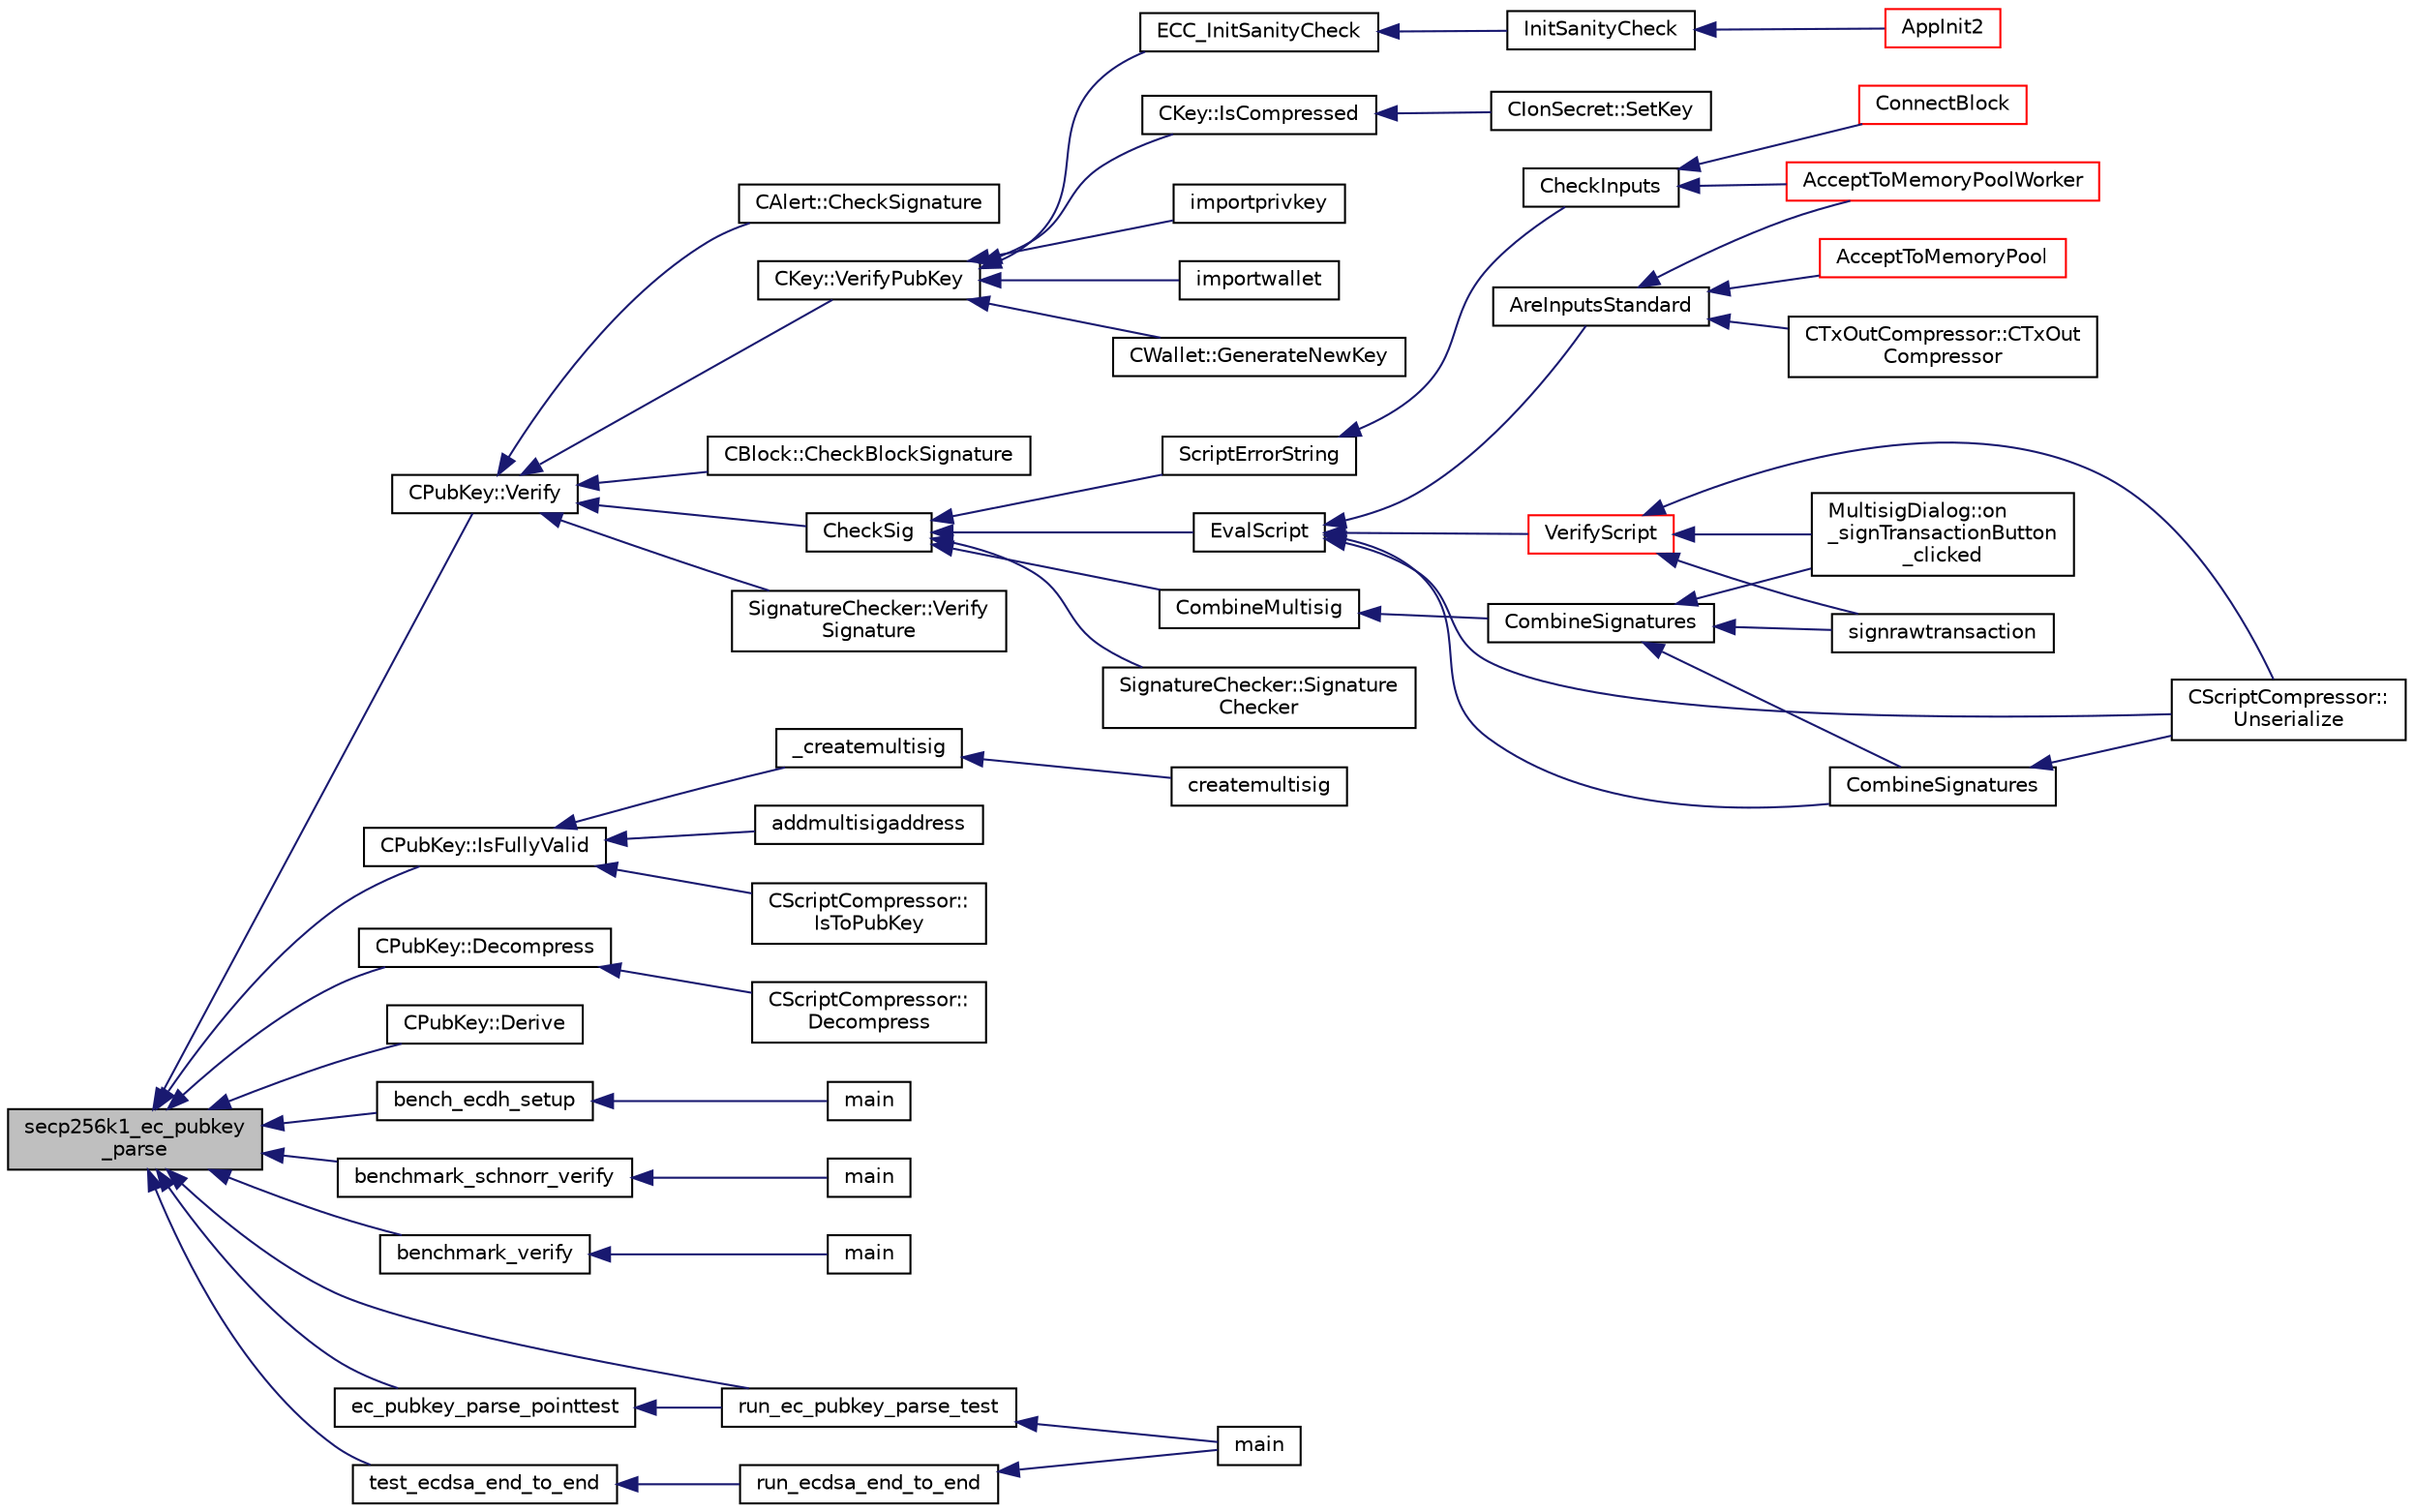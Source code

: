 digraph "secp256k1_ec_pubkey_parse"
{
  edge [fontname="Helvetica",fontsize="10",labelfontname="Helvetica",labelfontsize="10"];
  node [fontname="Helvetica",fontsize="10",shape=record];
  rankdir="LR";
  Node274 [label="secp256k1_ec_pubkey\l_parse",height=0.2,width=0.4,color="black", fillcolor="grey75", style="filled", fontcolor="black"];
  Node274 -> Node275 [dir="back",color="midnightblue",fontsize="10",style="solid",fontname="Helvetica"];
  Node275 [label="CPubKey::Verify",height=0.2,width=0.4,color="black", fillcolor="white", style="filled",URL="$da/d4e/class_c_pub_key.html#a5b3fef213b227394ca9d0a1e3baa957e"];
  Node275 -> Node276 [dir="back",color="midnightblue",fontsize="10",style="solid",fontname="Helvetica"];
  Node276 [label="CAlert::CheckSignature",height=0.2,width=0.4,color="black", fillcolor="white", style="filled",URL="$db/dff/class_c_alert.html#a862d9fb7ebdfc0483b30862d2a75d527"];
  Node275 -> Node277 [dir="back",color="midnightblue",fontsize="10",style="solid",fontname="Helvetica"];
  Node277 [label="CKey::VerifyPubKey",height=0.2,width=0.4,color="black", fillcolor="white", style="filled",URL="$d2/d63/class_c_key.html#ac53425b8d0f89067bce781c485101b20",tooltip="Verify thoroughly whether a private key and a public key match. "];
  Node277 -> Node278 [dir="back",color="midnightblue",fontsize="10",style="solid",fontname="Helvetica"];
  Node278 [label="ECC_InitSanityCheck",height=0.2,width=0.4,color="black", fillcolor="white", style="filled",URL="$de/de5/key_8h.html#a55cc40f04bf887c1000667caccb0684a",tooltip="Check that required EC support is available at runtime. "];
  Node278 -> Node279 [dir="back",color="midnightblue",fontsize="10",style="solid",fontname="Helvetica"];
  Node279 [label="InitSanityCheck",height=0.2,width=0.4,color="black", fillcolor="white", style="filled",URL="$d0/dc9/init_8cpp.html#a878797b40fb8eb0d7f330a41d7742d11",tooltip="Sanity checks Ensure that Ion is running in a usable environment with all necessary library support..."];
  Node279 -> Node280 [dir="back",color="midnightblue",fontsize="10",style="solid",fontname="Helvetica"];
  Node280 [label="AppInit2",height=0.2,width=0.4,color="red", fillcolor="white", style="filled",URL="$d8/dc0/init_8h.html#a1a4c1bfbf6ba1db77e988b89b9cadfd3",tooltip="Initialize ion. "];
  Node277 -> Node284 [dir="back",color="midnightblue",fontsize="10",style="solid",fontname="Helvetica"];
  Node284 [label="CKey::IsCompressed",height=0.2,width=0.4,color="black", fillcolor="white", style="filled",URL="$d2/d63/class_c_key.html#a96b017433a65335775cf3807d73f85ce"];
  Node284 -> Node285 [dir="back",color="midnightblue",fontsize="10",style="solid",fontname="Helvetica"];
  Node285 [label="CIonSecret::SetKey",height=0.2,width=0.4,color="black", fillcolor="white", style="filled",URL="$d3/d88/class_c_ion_secret.html#af28cc32f79cc793418e810e8ae12e25e"];
  Node277 -> Node286 [dir="back",color="midnightblue",fontsize="10",style="solid",fontname="Helvetica"];
  Node286 [label="importprivkey",height=0.2,width=0.4,color="black", fillcolor="white", style="filled",URL="$dc/dbf/rpcdump_8cpp.html#a3a6fdb974fce01220a895393d444e981"];
  Node277 -> Node287 [dir="back",color="midnightblue",fontsize="10",style="solid",fontname="Helvetica"];
  Node287 [label="importwallet",height=0.2,width=0.4,color="black", fillcolor="white", style="filled",URL="$dc/dbf/rpcdump_8cpp.html#a2566d5c9dd1938b74e70398cdb3ac5c1"];
  Node277 -> Node288 [dir="back",color="midnightblue",fontsize="10",style="solid",fontname="Helvetica"];
  Node288 [label="CWallet::GenerateNewKey",height=0.2,width=0.4,color="black", fillcolor="white", style="filled",URL="$d2/de5/class_c_wallet.html#a061fe7f54f80ec40f856b3e6365c2f4a"];
  Node275 -> Node289 [dir="back",color="midnightblue",fontsize="10",style="solid",fontname="Helvetica"];
  Node289 [label="CBlock::CheckBlockSignature",height=0.2,width=0.4,color="black", fillcolor="white", style="filled",URL="$d3/d51/class_c_block.html#a2ff0deeda85c23cde1a78365d6fc6c2c"];
  Node275 -> Node290 [dir="back",color="midnightblue",fontsize="10",style="solid",fontname="Helvetica"];
  Node290 [label="CheckSig",height=0.2,width=0.4,color="black", fillcolor="white", style="filled",URL="$dd/d0f/script_8cpp.html#af1a7eb0123f11ad1154249f4a4c1a9d1"];
  Node290 -> Node291 [dir="back",color="midnightblue",fontsize="10",style="solid",fontname="Helvetica"];
  Node291 [label="ScriptErrorString",height=0.2,width=0.4,color="black", fillcolor="white", style="filled",URL="$de/d7f/script_8h.html#a5a9f070c3285c528226eef27820d9aa9"];
  Node291 -> Node292 [dir="back",color="midnightblue",fontsize="10",style="solid",fontname="Helvetica"];
  Node292 [label="CheckInputs",height=0.2,width=0.4,color="black", fillcolor="white", style="filled",URL="$dd/d7d/validation_8cpp.html#a48897c72856156ef5606fc27fe1954f3",tooltip="Check whether all inputs of this transaction are valid (no double spends, scripts & sigs..."];
  Node292 -> Node293 [dir="back",color="midnightblue",fontsize="10",style="solid",fontname="Helvetica"];
  Node293 [label="AcceptToMemoryPoolWorker",height=0.2,width=0.4,color="red", fillcolor="white", style="filled",URL="$dd/d7d/validation_8cpp.html#a274b0623037c72315662a07ecf760176"];
  Node292 -> Node304 [dir="back",color="midnightblue",fontsize="10",style="solid",fontname="Helvetica"];
  Node304 [label="ConnectBlock",height=0.2,width=0.4,color="red", fillcolor="white", style="filled",URL="$dd/d7d/validation_8cpp.html#afafbb35ee38b98e832fcb8b159942055",tooltip="Apply the effects of this block (with given index) on the UTXO set represented by coins..."];
  Node290 -> Node320 [dir="back",color="midnightblue",fontsize="10",style="solid",fontname="Helvetica"];
  Node320 [label="EvalScript",height=0.2,width=0.4,color="black", fillcolor="white", style="filled",URL="$de/d7f/script_8h.html#a7f55c113b0164f50f214d94996b6b02a"];
  Node320 -> Node321 [dir="back",color="midnightblue",fontsize="10",style="solid",fontname="Helvetica"];
  Node321 [label="AreInputsStandard",height=0.2,width=0.4,color="black", fillcolor="white", style="filled",URL="$d4/dbf/main_8h.html#a29901e539b487e09c90ff90c7560bd9d",tooltip="Check for standard transaction types. "];
  Node321 -> Node322 [dir="back",color="midnightblue",fontsize="10",style="solid",fontname="Helvetica"];
  Node322 [label="AcceptToMemoryPool",height=0.2,width=0.4,color="red", fillcolor="white", style="filled",URL="$d4/dbf/main_8h.html#addea0e425b693b4c1be712c3ead94568",tooltip="(try to) add transaction to memory pool "];
  Node321 -> Node394 [dir="back",color="midnightblue",fontsize="10",style="solid",fontname="Helvetica"];
  Node394 [label="CTxOutCompressor::CTxOut\lCompressor",height=0.2,width=0.4,color="black", fillcolor="white", style="filled",URL="$d9/d8d/class_c_tx_out_compressor.html#a38ef1033989cd003de65598620d15cea"];
  Node321 -> Node293 [dir="back",color="midnightblue",fontsize="10",style="solid",fontname="Helvetica"];
  Node320 -> Node395 [dir="back",color="midnightblue",fontsize="10",style="solid",fontname="Helvetica"];
  Node395 [label="VerifyScript",height=0.2,width=0.4,color="red", fillcolor="white", style="filled",URL="$de/d7f/script_8h.html#a995f521b6ca4a8bfbd02d4cfe226feb6"];
  Node395 -> Node396 [dir="back",color="midnightblue",fontsize="10",style="solid",fontname="Helvetica"];
  Node396 [label="MultisigDialog::on\l_signTransactionButton\l_clicked",height=0.2,width=0.4,color="black", fillcolor="white", style="filled",URL="$d4/df4/class_multisig_dialog.html#ad277ce76887dfbbec511486d3c1d2bc4"];
  Node395 -> Node397 [dir="back",color="midnightblue",fontsize="10",style="solid",fontname="Helvetica"];
  Node397 [label="signrawtransaction",height=0.2,width=0.4,color="black", fillcolor="white", style="filled",URL="$dc/da8/rpcrawtransaction_8cpp.html#aa0d151e35c0ad5ec82df451a833aeadb"];
  Node395 -> Node400 [dir="back",color="midnightblue",fontsize="10",style="solid",fontname="Helvetica"];
  Node400 [label="CScriptCompressor::\lUnserialize",height=0.2,width=0.4,color="black", fillcolor="white", style="filled",URL="$d3/dfb/class_c_script_compressor.html#a016fa6e3d2735d95fcf773271da073d5"];
  Node320 -> Node456 [dir="back",color="midnightblue",fontsize="10",style="solid",fontname="Helvetica"];
  Node456 [label="CombineSignatures",height=0.2,width=0.4,color="black", fillcolor="white", style="filled",URL="$de/d7f/script_8h.html#af2e061fe8f5ec7708f28db4628ff5c10"];
  Node456 -> Node400 [dir="back",color="midnightblue",fontsize="10",style="solid",fontname="Helvetica"];
  Node320 -> Node400 [dir="back",color="midnightblue",fontsize="10",style="solid",fontname="Helvetica"];
  Node290 -> Node457 [dir="back",color="midnightblue",fontsize="10",style="solid",fontname="Helvetica"];
  Node457 [label="CombineMultisig",height=0.2,width=0.4,color="black", fillcolor="white", style="filled",URL="$dd/d0f/script_8cpp.html#a1d62cd216f093d9e80a7e34d8b866021"];
  Node457 -> Node458 [dir="back",color="midnightblue",fontsize="10",style="solid",fontname="Helvetica"];
  Node458 [label="CombineSignatures",height=0.2,width=0.4,color="black", fillcolor="white", style="filled",URL="$dd/d0f/script_8cpp.html#a79ba74edb86e8e00eef84202dd5dea43"];
  Node458 -> Node396 [dir="back",color="midnightblue",fontsize="10",style="solid",fontname="Helvetica"];
  Node458 -> Node397 [dir="back",color="midnightblue",fontsize="10",style="solid",fontname="Helvetica"];
  Node458 -> Node456 [dir="back",color="midnightblue",fontsize="10",style="solid",fontname="Helvetica"];
  Node290 -> Node459 [dir="back",color="midnightblue",fontsize="10",style="solid",fontname="Helvetica"];
  Node459 [label="SignatureChecker::Signature\lChecker",height=0.2,width=0.4,color="black", fillcolor="white", style="filled",URL="$da/d89/class_signature_checker.html#a698e6832345449c494a12960f173d6a1"];
  Node275 -> Node460 [dir="back",color="midnightblue",fontsize="10",style="solid",fontname="Helvetica"];
  Node460 [label="SignatureChecker::Verify\lSignature",height=0.2,width=0.4,color="black", fillcolor="white", style="filled",URL="$da/d89/class_signature_checker.html#aa1f885f5d1c0299de96e3f1a12f6a9e7"];
  Node274 -> Node461 [dir="back",color="midnightblue",fontsize="10",style="solid",fontname="Helvetica"];
  Node461 [label="CPubKey::IsFullyValid",height=0.2,width=0.4,color="black", fillcolor="white", style="filled",URL="$da/d4e/class_c_pub_key.html#a69d8d49962240a5696410229dd83c93e"];
  Node461 -> Node462 [dir="back",color="midnightblue",fontsize="10",style="solid",fontname="Helvetica"];
  Node462 [label="_createmultisig",height=0.2,width=0.4,color="black", fillcolor="white", style="filled",URL="$df/d1d/rpcwallet_8cpp.html#aca53a9372c92e81fc665cbdeb8fcdbc5"];
  Node462 -> Node463 [dir="back",color="midnightblue",fontsize="10",style="solid",fontname="Helvetica"];
  Node463 [label="createmultisig",height=0.2,width=0.4,color="black", fillcolor="white", style="filled",URL="$df/d1d/rpcwallet_8cpp.html#a10f145bcadd06025abb3b065e2fa7a84"];
  Node461 -> Node464 [dir="back",color="midnightblue",fontsize="10",style="solid",fontname="Helvetica"];
  Node464 [label="addmultisigaddress",height=0.2,width=0.4,color="black", fillcolor="white", style="filled",URL="$df/d1d/rpcwallet_8cpp.html#a01e8a83cbd4209f10c71719383d7ca2d"];
  Node461 -> Node465 [dir="back",color="midnightblue",fontsize="10",style="solid",fontname="Helvetica"];
  Node465 [label="CScriptCompressor::\lIsToPubKey",height=0.2,width=0.4,color="black", fillcolor="white", style="filled",URL="$d3/dfb/class_c_script_compressor.html#a19a67455a106e2e0528bc97cb60d2391"];
  Node274 -> Node466 [dir="back",color="midnightblue",fontsize="10",style="solid",fontname="Helvetica"];
  Node466 [label="CPubKey::Decompress",height=0.2,width=0.4,color="black", fillcolor="white", style="filled",URL="$da/d4e/class_c_pub_key.html#a572689418fecf47b300a11519bc3da36"];
  Node466 -> Node467 [dir="back",color="midnightblue",fontsize="10",style="solid",fontname="Helvetica"];
  Node467 [label="CScriptCompressor::\lDecompress",height=0.2,width=0.4,color="black", fillcolor="white", style="filled",URL="$d3/dfb/class_c_script_compressor.html#a1feb663ddab3a45218c7cb02f2a25717"];
  Node274 -> Node468 [dir="back",color="midnightblue",fontsize="10",style="solid",fontname="Helvetica"];
  Node468 [label="CPubKey::Derive",height=0.2,width=0.4,color="black", fillcolor="white", style="filled",URL="$da/d4e/class_c_pub_key.html#a6e70269c1be731ace2fce8bfba9a0c36"];
  Node274 -> Node469 [dir="back",color="midnightblue",fontsize="10",style="solid",fontname="Helvetica"];
  Node469 [label="bench_ecdh_setup",height=0.2,width=0.4,color="black", fillcolor="white", style="filled",URL="$da/d1c/bench__ecdh_8c.html#a2afcc388be168d338b21eb22c4991df0"];
  Node469 -> Node470 [dir="back",color="midnightblue",fontsize="10",style="solid",fontname="Helvetica"];
  Node470 [label="main",height=0.2,width=0.4,color="black", fillcolor="white", style="filled",URL="$da/d1c/bench__ecdh_8c.html#a840291bc02cba5474a4cb46a9b9566fe"];
  Node274 -> Node471 [dir="back",color="midnightblue",fontsize="10",style="solid",fontname="Helvetica"];
  Node471 [label="benchmark_schnorr_verify",height=0.2,width=0.4,color="black", fillcolor="white", style="filled",URL="$d0/df4/bench__schnorr__verify_8c.html#a45550cf8aad65472340a81f6f05c6546"];
  Node471 -> Node472 [dir="back",color="midnightblue",fontsize="10",style="solid",fontname="Helvetica"];
  Node472 [label="main",height=0.2,width=0.4,color="black", fillcolor="white", style="filled",URL="$d0/df4/bench__schnorr__verify_8c.html#a840291bc02cba5474a4cb46a9b9566fe"];
  Node274 -> Node473 [dir="back",color="midnightblue",fontsize="10",style="solid",fontname="Helvetica"];
  Node473 [label="benchmark_verify",height=0.2,width=0.4,color="black", fillcolor="white", style="filled",URL="$dd/d4a/bench__verify_8c.html#aad3aa8194973c32b12fa5d7eb1b0a462"];
  Node473 -> Node474 [dir="back",color="midnightblue",fontsize="10",style="solid",fontname="Helvetica"];
  Node474 [label="main",height=0.2,width=0.4,color="black", fillcolor="white", style="filled",URL="$dd/d4a/bench__verify_8c.html#a840291bc02cba5474a4cb46a9b9566fe"];
  Node274 -> Node475 [dir="back",color="midnightblue",fontsize="10",style="solid",fontname="Helvetica"];
  Node475 [label="ec_pubkey_parse_pointtest",height=0.2,width=0.4,color="black", fillcolor="white", style="filled",URL="$d5/d7f/tests_8c.html#ab33610b81949f135f12a8f2aab3dc192"];
  Node475 -> Node476 [dir="back",color="midnightblue",fontsize="10",style="solid",fontname="Helvetica"];
  Node476 [label="run_ec_pubkey_parse_test",height=0.2,width=0.4,color="black", fillcolor="white", style="filled",URL="$d5/d7f/tests_8c.html#a24bd2af11fcef9c3f2abb62862d6fe97"];
  Node476 -> Node477 [dir="back",color="midnightblue",fontsize="10",style="solid",fontname="Helvetica"];
  Node477 [label="main",height=0.2,width=0.4,color="black", fillcolor="white", style="filled",URL="$d5/d7f/tests_8c.html#a3c04138a5bfe5d72780bb7e82a18e627"];
  Node274 -> Node476 [dir="back",color="midnightblue",fontsize="10",style="solid",fontname="Helvetica"];
  Node274 -> Node478 [dir="back",color="midnightblue",fontsize="10",style="solid",fontname="Helvetica"];
  Node478 [label="test_ecdsa_end_to_end",height=0.2,width=0.4,color="black", fillcolor="white", style="filled",URL="$d5/d7f/tests_8c.html#a3fc9dc1908215215a68690ea1bfa8bcd"];
  Node478 -> Node479 [dir="back",color="midnightblue",fontsize="10",style="solid",fontname="Helvetica"];
  Node479 [label="run_ecdsa_end_to_end",height=0.2,width=0.4,color="black", fillcolor="white", style="filled",URL="$d5/d7f/tests_8c.html#ab05096657be701bf9ca8616475bb9491"];
  Node479 -> Node477 [dir="back",color="midnightblue",fontsize="10",style="solid",fontname="Helvetica"];
}
